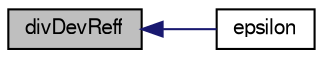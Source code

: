 digraph "divDevReff"
{
  bgcolor="transparent";
  edge [fontname="FreeSans",fontsize="10",labelfontname="FreeSans",labelfontsize="10"];
  node [fontname="FreeSans",fontsize="10",shape=record];
  rankdir="LR";
  Node2360 [label="divDevReff",height=0.2,width=0.4,color="black", fillcolor="grey75", style="filled", fontcolor="black"];
  Node2360 -> Node2361 [dir="back",color="midnightblue",fontsize="10",style="solid",fontname="FreeSans"];
  Node2361 [label="epsilon",height=0.2,width=0.4,color="black",URL="$a31022.html#ad79e047917669fbb490d351478651e20",tooltip="Return the total fluctuation kinetic energy dissipation rate. "];
}
